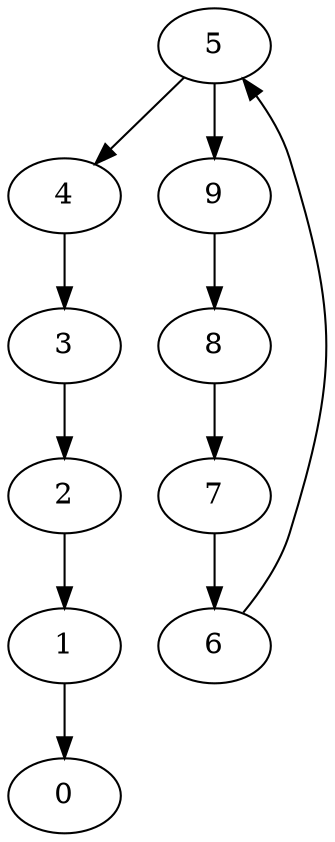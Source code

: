 digraph {
"0"
"1"->"0"
"1"
"2"->"1"
"2"
"3"->"2"
"3"
"4"->"3"
"4"
"5"->"4"
"5"
"6"->"5"
"6"
"7"->"6"
"7"
"8"->"7"
"8"
"9"->"8"
"9"
"5"->"9"
}
